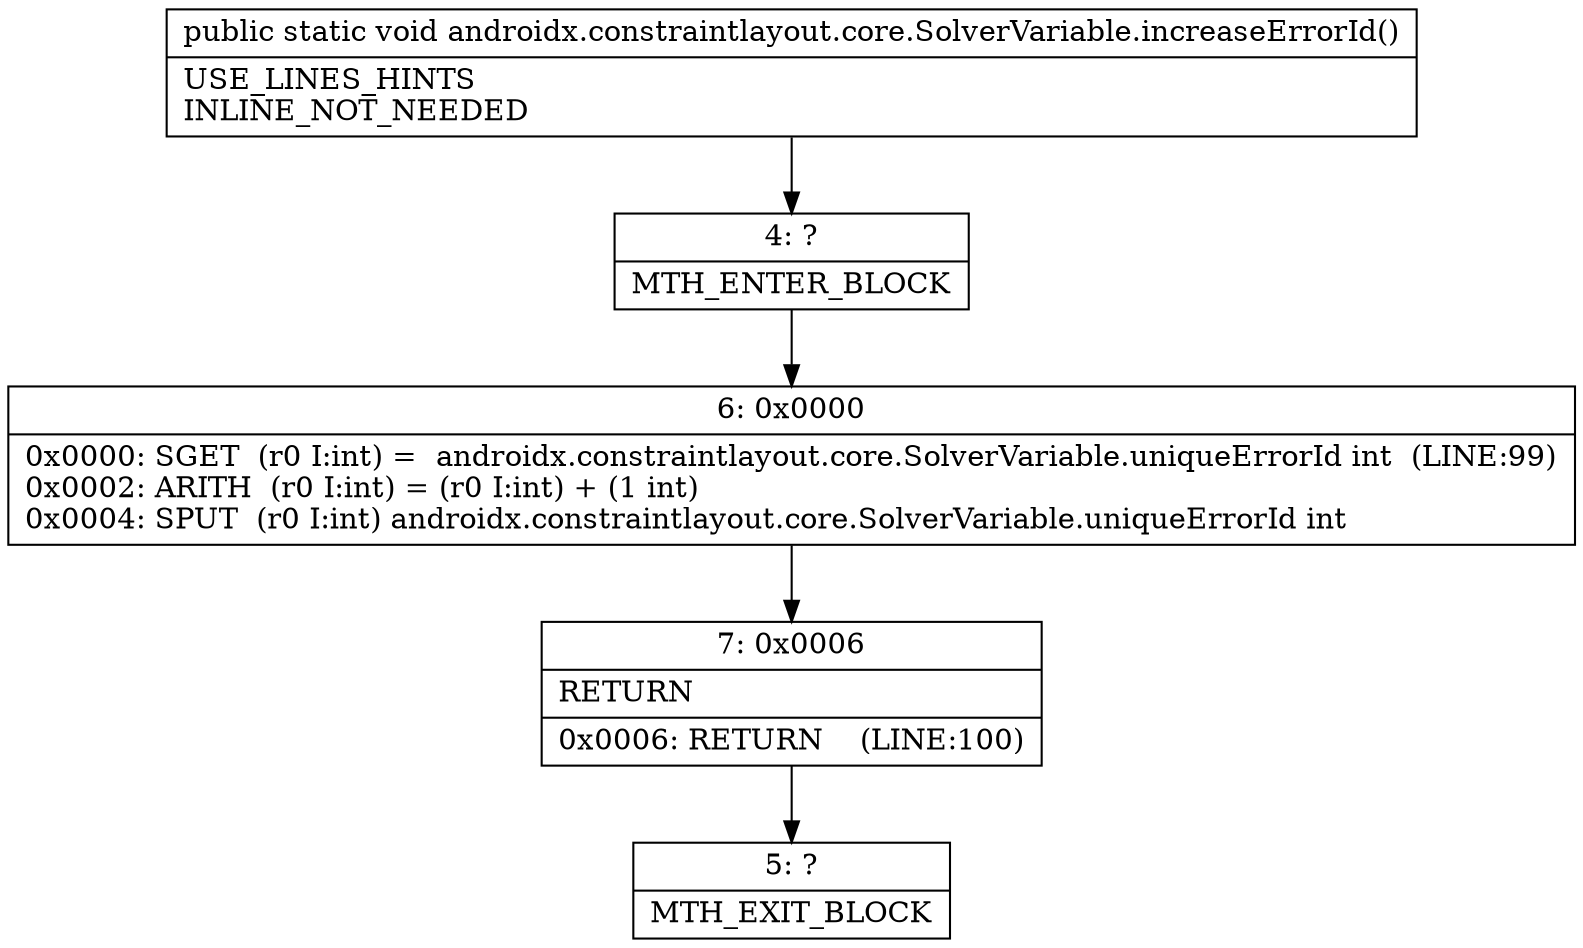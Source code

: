 digraph "CFG forandroidx.constraintlayout.core.SolverVariable.increaseErrorId()V" {
Node_4 [shape=record,label="{4\:\ ?|MTH_ENTER_BLOCK\l}"];
Node_6 [shape=record,label="{6\:\ 0x0000|0x0000: SGET  (r0 I:int) =  androidx.constraintlayout.core.SolverVariable.uniqueErrorId int  (LINE:99)\l0x0002: ARITH  (r0 I:int) = (r0 I:int) + (1 int) \l0x0004: SPUT  (r0 I:int) androidx.constraintlayout.core.SolverVariable.uniqueErrorId int \l}"];
Node_7 [shape=record,label="{7\:\ 0x0006|RETURN\l|0x0006: RETURN    (LINE:100)\l}"];
Node_5 [shape=record,label="{5\:\ ?|MTH_EXIT_BLOCK\l}"];
MethodNode[shape=record,label="{public static void androidx.constraintlayout.core.SolverVariable.increaseErrorId()  | USE_LINES_HINTS\lINLINE_NOT_NEEDED\l}"];
MethodNode -> Node_4;Node_4 -> Node_6;
Node_6 -> Node_7;
Node_7 -> Node_5;
}

